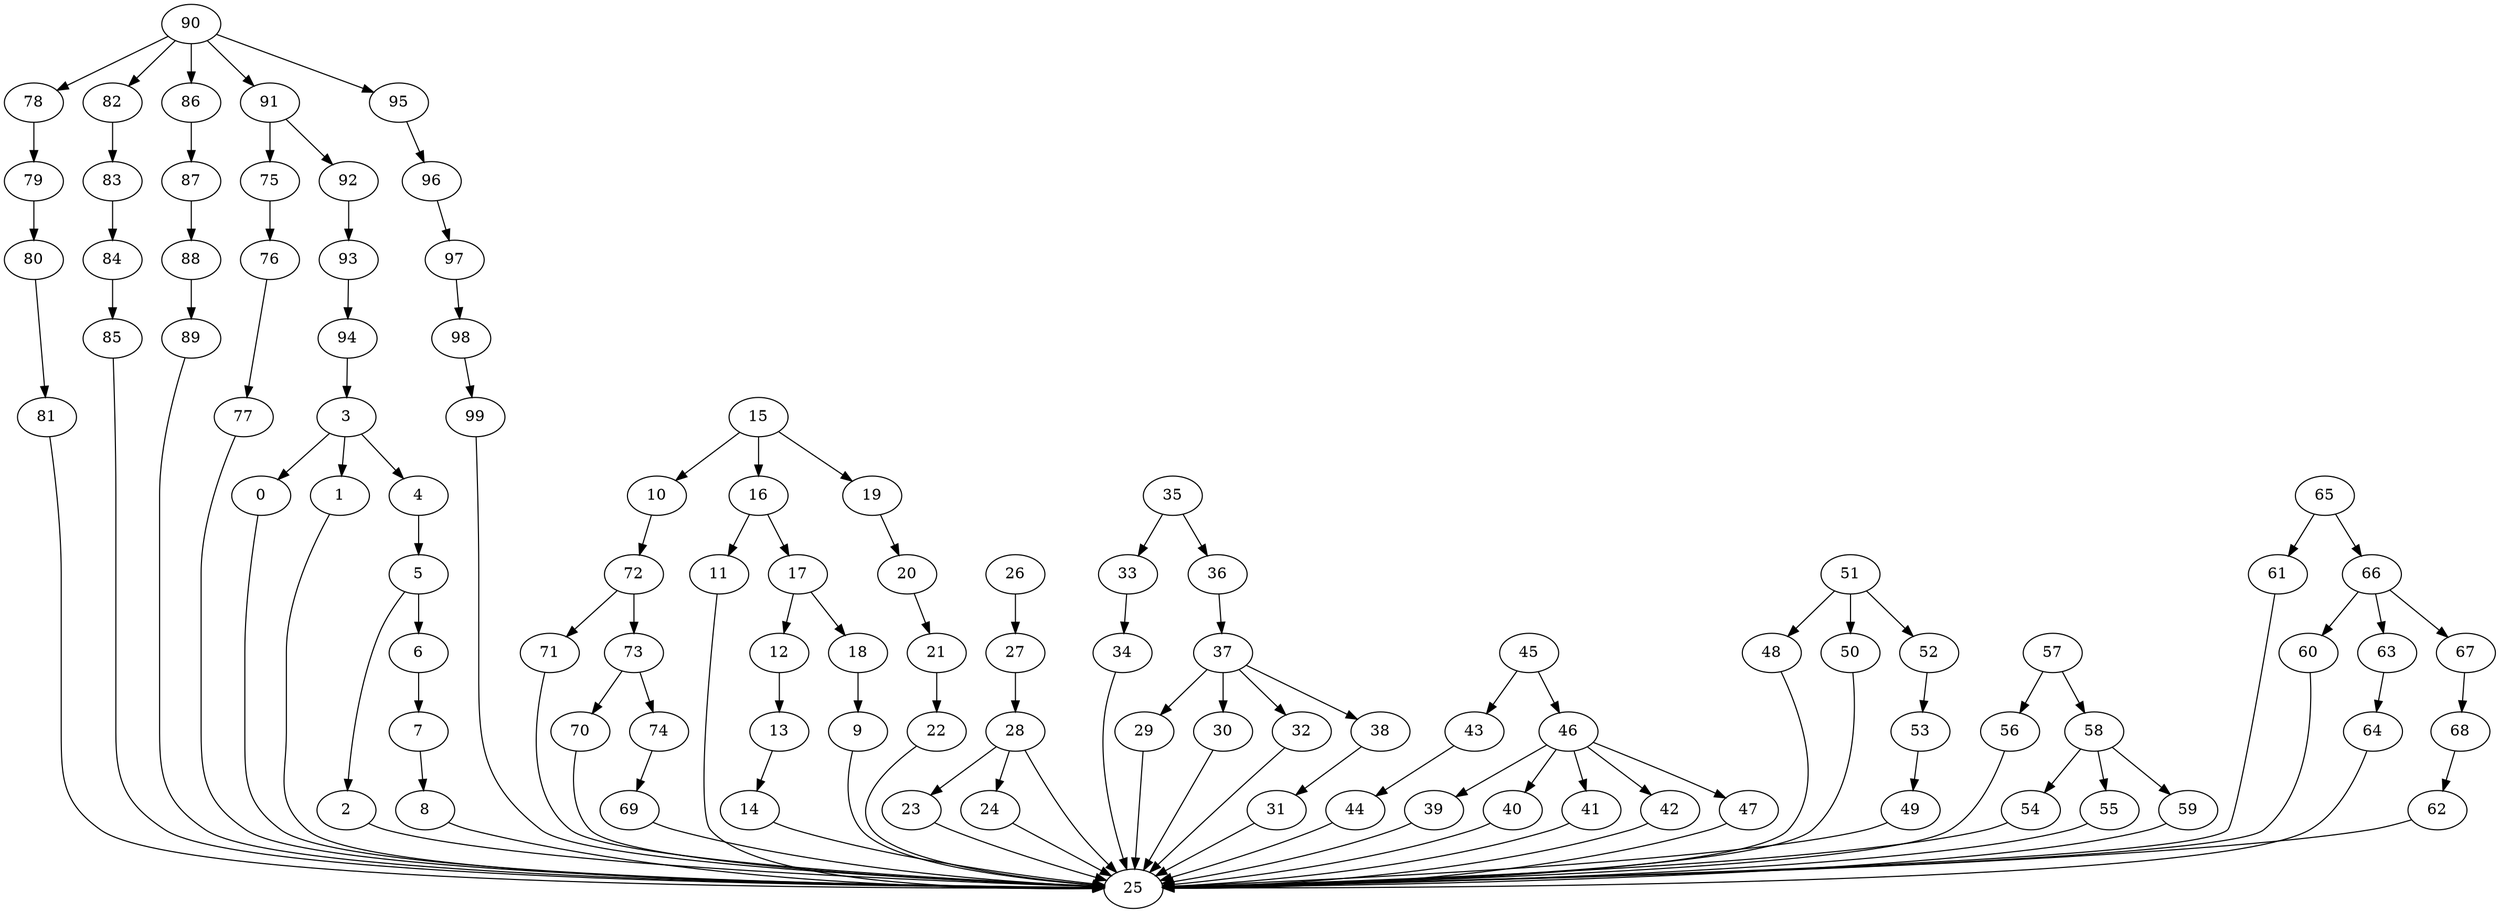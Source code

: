 strict digraph  {
0 [exec=149];
1 [exec=160];
2 [exec=50];
3 [exec=164];
4 [exec=118];
5 [exec=108];
6 [exec=76];
7 [exec=131];
8 [exec=57];
9 [exec=158];
10 [exec=57];
11 [exec=185];
12 [exec=106];
13 [exec=162];
14 [exec=176];
15 [exec=191];
16 [exec=109];
17 [exec=138];
18 [exec=109];
19 [exec=106];
20 [exec=167];
21 [exec=124];
22 [exec=55];
23 [exec=144];
24 [exec=175];
25 [exec=57];
26 [exec=170];
27 [exec=61];
28 [exec=128];
29 [exec=93];
30 [exec=178];
31 [exec=108];
32 [exec=53];
33 [exec=101];
34 [exec=188];
35 [exec=190];
36 [exec=109];
37 [exec=153];
38 [exec=181];
39 [exec=159];
40 [exec=64];
41 [exec=173];
42 [exec=143];
43 [exec=195];
44 [exec=191];
45 [exec=101];
46 [exec=179];
47 [exec=155];
48 [exec=190];
49 [exec=199];
50 [exec=96];
51 [exec=73];
52 [exec=191];
53 [exec=115];
54 [exec=185];
55 [exec=93];
56 [exec=119];
57 [exec=125];
58 [exec=166];
59 [exec=132];
60 [exec=157];
61 [exec=98];
62 [exec=116];
63 [exec=77];
64 [exec=114];
65 [exec=180];
66 [exec=103];
67 [exec=160];
68 [exec=55];
69 [exec=68];
70 [exec=69];
71 [exec=129];
72 [exec=126];
73 [exec=90];
74 [exec=156];
75 [exec=146];
76 [exec=101];
77 [exec=138];
78 [exec=75];
79 [exec=102];
80 [exec=196];
81 [exec=160];
82 [exec=99];
83 [exec=176];
84 [exec=76];
85 [exec=149];
86 [exec=125];
87 [exec=179];
88 [exec=177];
89 [exec=54];
90 [exec=133];
91 [exec=152];
92 [exec=122];
93 [exec=54];
94 [exec=90];
95 [exec=101];
96 [exec=133];
97 [exec=194];
98 [exec=84];
99 [exec=136];
0 -> 25  [comm=7];
1 -> 25  [comm=7];
2 -> 25  [comm=15];
3 -> 4  [comm=19];
3 -> 0  [comm=8];
3 -> 1  [comm=13];
4 -> 5  [comm=11];
5 -> 2  [comm=20];
5 -> 6  [comm=16];
6 -> 7  [comm=13];
7 -> 8  [comm=10];
8 -> 25  [comm=11];
9 -> 25  [comm=14];
10 -> 72  [comm=11];
11 -> 25  [comm=12];
12 -> 13  [comm=16];
13 -> 14  [comm=7];
14 -> 25  [comm=13];
15 -> 16  [comm=7];
15 -> 10  [comm=19];
15 -> 19  [comm=7];
16 -> 17  [comm=15];
16 -> 11  [comm=12];
17 -> 18  [comm=17];
17 -> 12  [comm=14];
18 -> 9  [comm=6];
19 -> 20  [comm=15];
20 -> 21  [comm=10];
21 -> 22  [comm=15];
22 -> 25  [comm=14];
23 -> 25  [comm=12];
24 -> 25  [comm=15];
26 -> 27  [comm=8];
27 -> 28  [comm=7];
28 -> 23  [comm=12];
28 -> 24  [comm=12];
28 -> 25  [comm=5];
29 -> 25  [comm=12];
30 -> 25  [comm=17];
31 -> 25  [comm=7];
32 -> 25  [comm=13];
33 -> 34  [comm=7];
34 -> 25  [comm=7];
35 -> 36  [comm=5];
35 -> 33  [comm=5];
36 -> 37  [comm=14];
37 -> 38  [comm=16];
37 -> 29  [comm=20];
37 -> 30  [comm=20];
37 -> 32  [comm=9];
38 -> 31  [comm=8];
39 -> 25  [comm=15];
40 -> 25  [comm=7];
41 -> 25  [comm=10];
42 -> 25  [comm=10];
43 -> 44  [comm=9];
44 -> 25  [comm=9];
45 -> 46  [comm=15];
45 -> 43  [comm=14];
46 -> 47  [comm=8];
46 -> 39  [comm=14];
46 -> 40  [comm=9];
46 -> 41  [comm=11];
46 -> 42  [comm=9];
47 -> 25  [comm=6];
48 -> 25  [comm=15];
49 -> 25  [comm=11];
50 -> 25  [comm=10];
51 -> 52  [comm=14];
51 -> 48  [comm=18];
51 -> 50  [comm=10];
52 -> 53  [comm=6];
53 -> 49  [comm=12];
54 -> 25  [comm=13];
55 -> 25  [comm=7];
56 -> 25  [comm=19];
57 -> 58  [comm=18];
57 -> 56  [comm=13];
58 -> 59  [comm=19];
58 -> 54  [comm=19];
58 -> 55  [comm=5];
59 -> 25  [comm=17];
60 -> 25  [comm=15];
61 -> 25  [comm=10];
62 -> 25  [comm=13];
63 -> 64  [comm=20];
64 -> 25  [comm=5];
65 -> 66  [comm=18];
65 -> 61  [comm=5];
66 -> 67  [comm=6];
66 -> 60  [comm=16];
66 -> 63  [comm=9];
67 -> 68  [comm=9];
68 -> 62  [comm=9];
69 -> 25  [comm=13];
70 -> 25  [comm=13];
71 -> 25  [comm=17];
72 -> 73  [comm=17];
72 -> 71  [comm=10];
73 -> 74  [comm=7];
73 -> 70  [comm=12];
74 -> 69  [comm=20];
75 -> 76  [comm=5];
76 -> 77  [comm=10];
77 -> 25  [comm=15];
78 -> 79  [comm=19];
79 -> 80  [comm=12];
80 -> 81  [comm=12];
81 -> 25  [comm=15];
82 -> 83  [comm=20];
83 -> 84  [comm=20];
84 -> 85  [comm=12];
85 -> 25  [comm=18];
86 -> 87  [comm=15];
87 -> 88  [comm=13];
88 -> 89  [comm=12];
89 -> 25  [comm=6];
90 -> 91  [comm=7];
90 -> 78  [comm=16];
90 -> 82  [comm=10];
90 -> 86  [comm=11];
90 -> 95  [comm=14];
91 -> 92  [comm=14];
91 -> 75  [comm=14];
92 -> 93  [comm=16];
93 -> 94  [comm=10];
94 -> 3  [comm=19];
95 -> 96  [comm=7];
96 -> 97  [comm=8];
97 -> 98  [comm=17];
98 -> 99  [comm=10];
99 -> 25  [comm=9];
}
